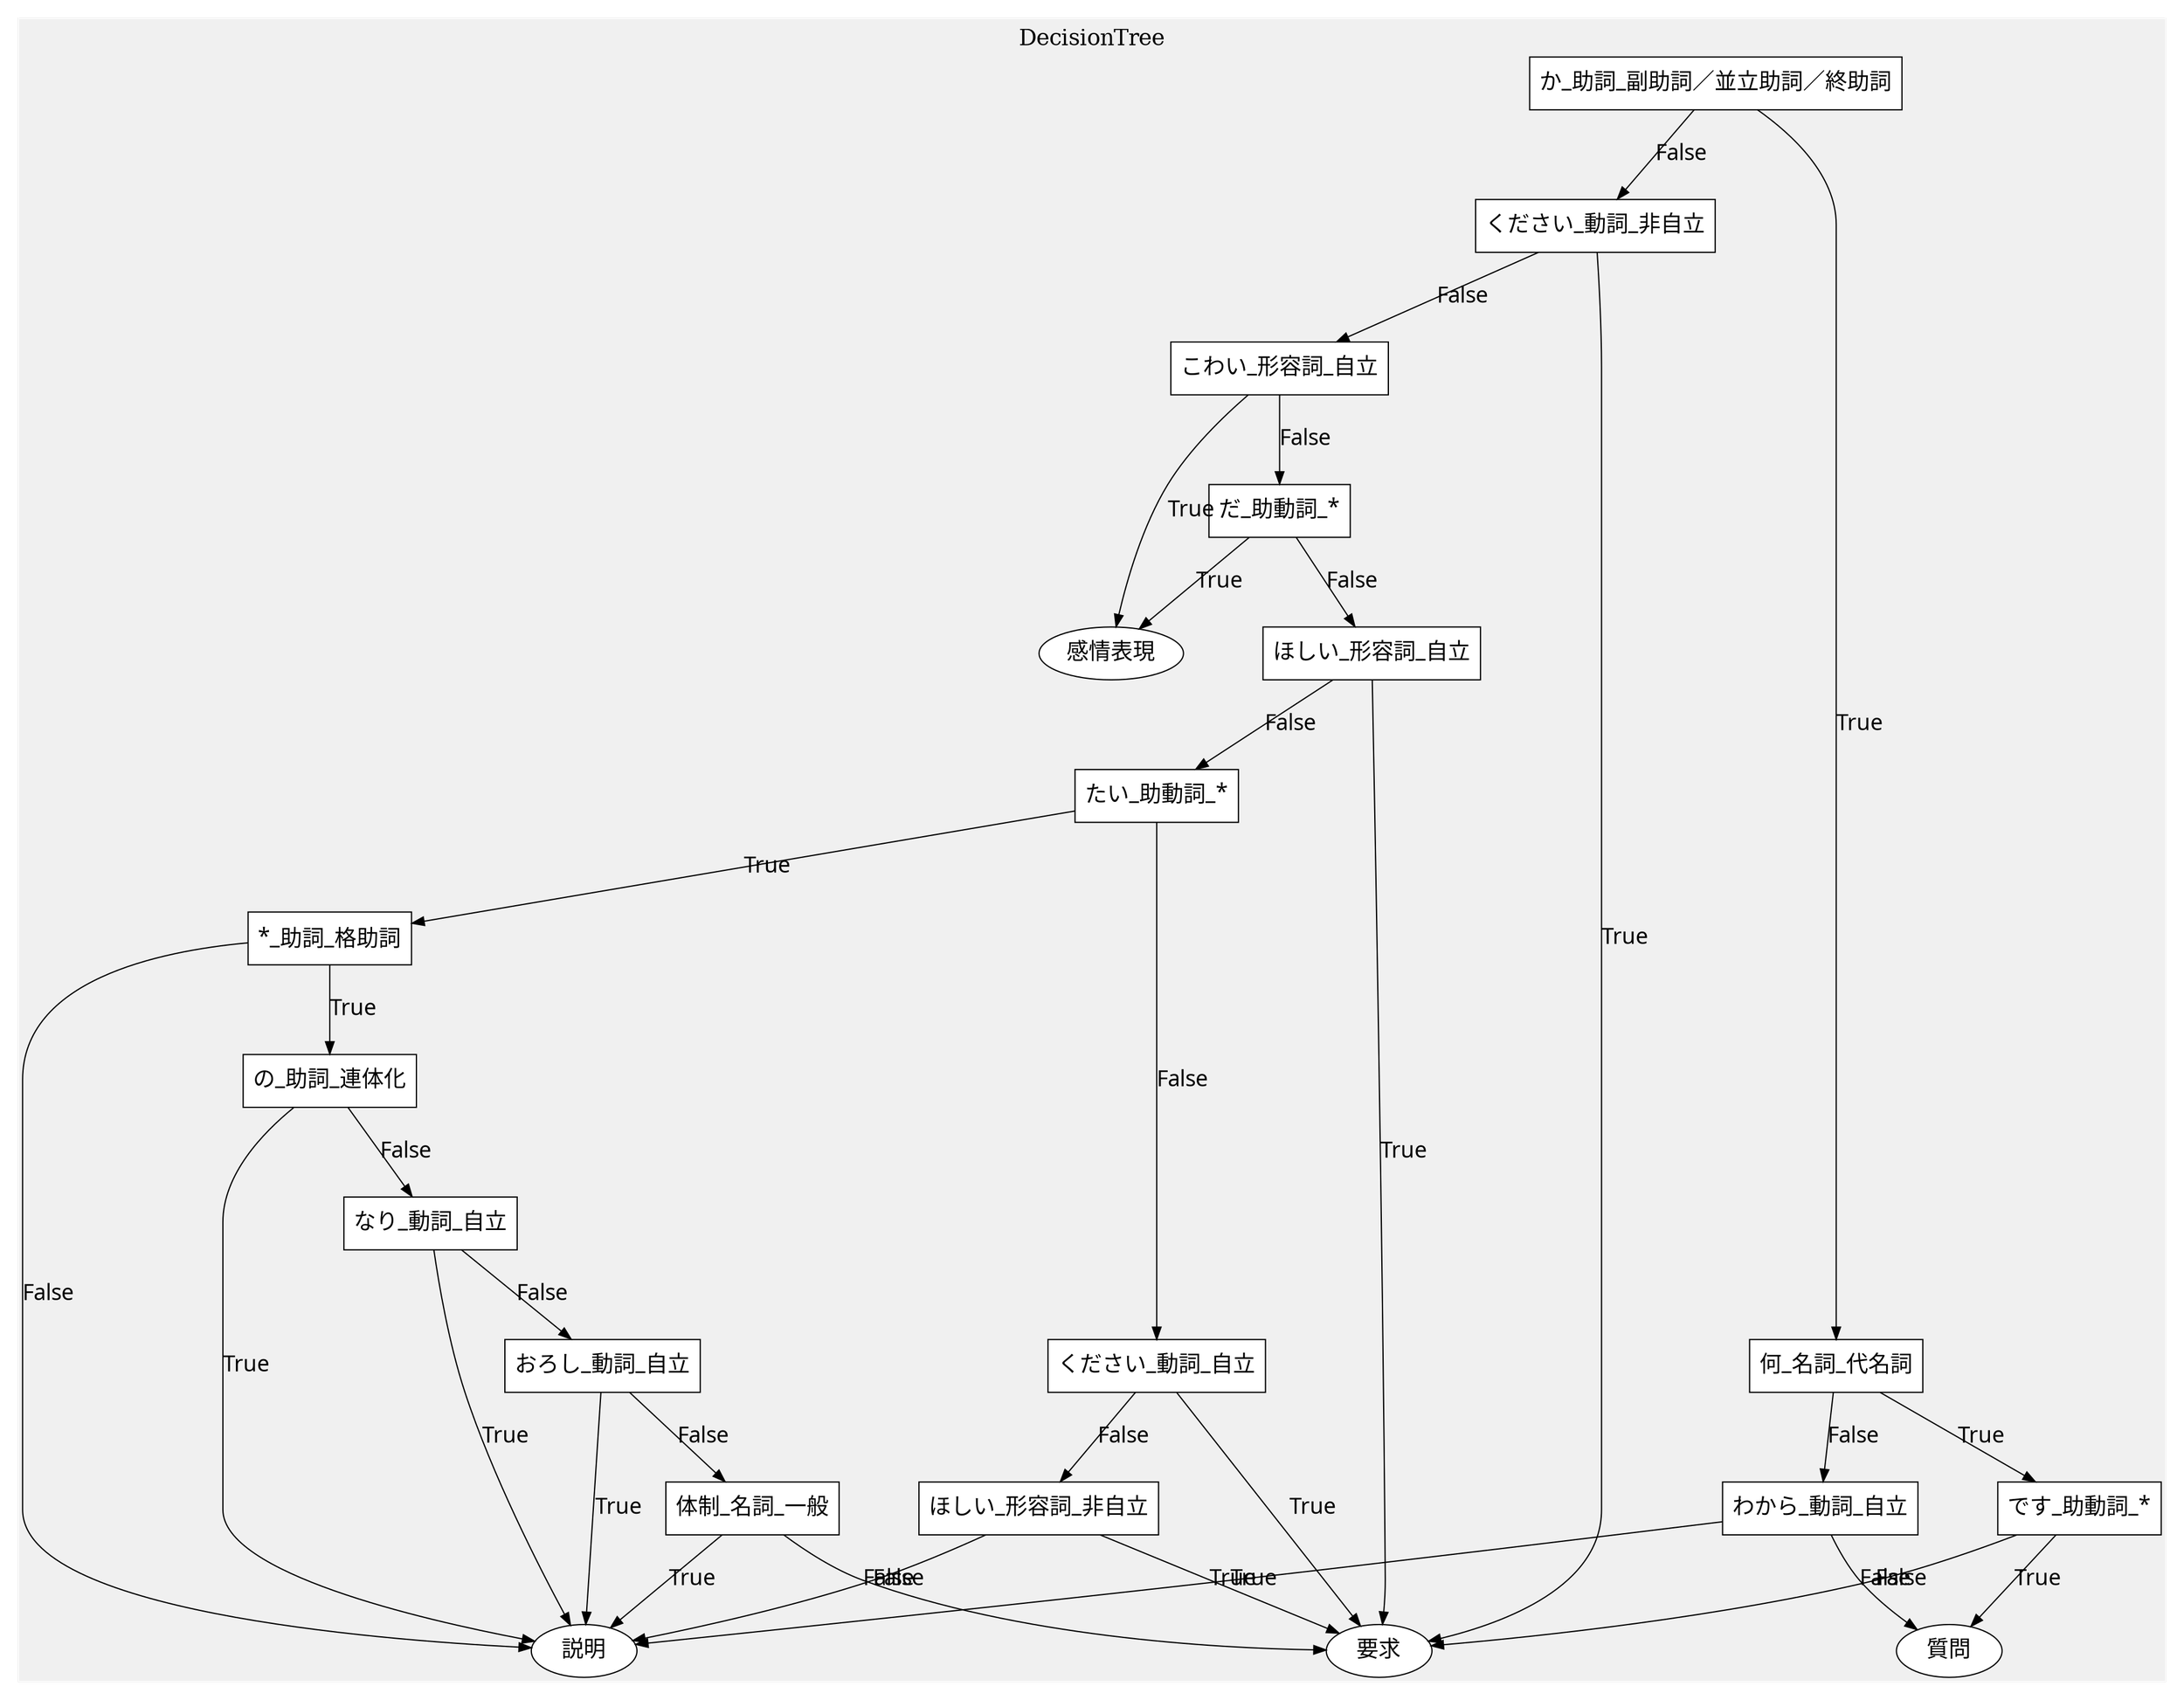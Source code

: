 digraph graph_name {
  graph [
    charset = "UTF-8";
    label = "DecisionTree",
    labelloc = "t",
    labeljust = "c",
    bgcolor = "#f0f0f0",
    fontcolor = black,
    fontsize = 18,
    style = "filled",
    rankdir = TB,
    margin = 0.2,
    splines = spline,
    ranksep = 1.0,
    nodesep = 0.9
  ];

    node [
      colorscheme = "white"
      style = "solid,filled",
      fontsize = 18,
      fontcolor = "black",
      fontname = "Migu 1M",
      color = "black",
      fillcolor = "white",
      fixedsize = false,
      height = 0.6,
      width = 1.2
    ];

    edge [
      style = solid,
      fontsize = 18,
      fontcolor = black,
      fontname = "Migu 1M",
      color = black,
      labelfloat = true,
      labeldistance = 2.5,
      labelangle = 70
    ];
  // node definitions
  "か_助詞_副助詞／並立助詞／終助詞" [shape = box];
  "ください_動詞_非自立" [shape = box];
  "こわい_形容詞_自立" [shape = box];
  "だ_助動詞_*" [shape = box];
  "ほしい_形容詞_自立" [shape = box];
  "たい_助動詞_*" [shape = box];
  "*_助詞_格助詞" [shape = box];
  "の_助詞_連体化" [shape = box];
  "なり_動詞_自立" [shape = box];
  "おろし_動詞_自立" [shape = box];
  "体制_名詞_一般" [shape = box];
  "ください_動詞_自立" [shape = box];
  "ほしい_形容詞_非自立" [shape = box];
  "何_名詞_代名詞" [shape = box];
  "わから_動詞_自立" [shape = box];
  "です_助動詞_*" [shape = box];
  // edge definitions
  "か_助詞_副助詞／並立助詞／終助詞" -> "ください_動詞_非自立" [label = "False", arrowhead = normal];
  "か_助詞_副助詞／並立助詞／終助詞" -> "何_名詞_代名詞" [label = "True", arrowhead = normal];
  "ください_動詞_非自立" -> "こわい_形容詞_自立" [label = "False", arrowhead = normal];
  "ください_動詞_非自立" -> "要求" [label = "True", arrowhead = normal];
  "こわい_形容詞_自立" -> "だ_助動詞_*" [label = "False", arrowhead = normal];
  "こわい_形容詞_自立" -> "感情表現" [label = "True", arrowhead = normal];
  "だ_助動詞_*" -> "ほしい_形容詞_自立" [label = "False", arrowhead = normal];
  "だ_助動詞_*" -> "感情表現" [label = "True", arrowhead = normal];
  "ほしい_形容詞_自立" -> "要求" [label = "True", arrowhead = normal];
  "ほしい_形容詞_自立" -> "たい_助動詞_*" [label = "False", arrowhead = normal];
  "たい_助動詞_*" -> "*_助詞_格助詞" [label = "True", arrowhead = normal];
  "たい_助動詞_*" -> "ください_動詞_自立" [label = "False", arrowhead = normal];
  "*_助詞_格助詞" -> "の_助詞_連体化" [label = "True", arrowhead = normal];
  "*_助詞_格助詞" -> "説明" [label = "False", arrowhead = normal];
  "の_助詞_連体化" -> "なり_動詞_自立" [label = "False", arrowhead = normal];
  "の_助詞_連体化" -> "説明" [label = "True", arrowhead = normal];
  "なり_動詞_自立" -> "おろし_動詞_自立" [label = "False", arrowhead = normal];
  "なり_動詞_自立" -> "説明" [label = "True", arrowhead = normal];
  "おろし_動詞_自立" -> "体制_名詞_一般" [label = "False", arrowhead = normal];
  "おろし_動詞_自立" -> "説明" [label = "True", arrowhead = normal];
  "体制_名詞_一般" -> "要求" [label = "False", arrowhead = normal];
  "体制_名詞_一般" -> "説明" [label = "True", arrowhead = normal];
  "ください_動詞_自立" -> "ほしい_形容詞_非自立" [label = "False", arrowhead = normal];
  "ください_動詞_自立" -> "要求" [label = "True", arrowhead = normal];
  "ほしい_形容詞_非自立" -> "要求" [label = "True", arrowhead = normal];
  "ほしい_形容詞_非自立" -> "説明" [label = "False", arrowhead = normal];
  "何_名詞_代名詞" -> "わから_動詞_自立" [label = "False", arrowhead = normal];
  "何_名詞_代名詞" -> "です_助動詞_*" [label = "True", arrowhead = normal];
  "わから_動詞_自立" -> "質問" [label = "False", arrowhead = normal];
  "わから_動詞_自立" -> "説明" [label = "True", arrowhead = normal];
  "です_助動詞_*" -> "要求" [label = "False", arrowhead = normal];
  "です_助動詞_*" -> "質問" [label = "True", arrowhead = normal];
 }